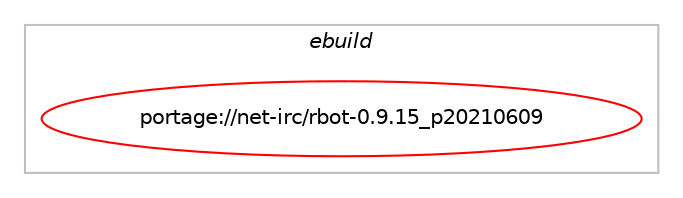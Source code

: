 digraph prolog {

# *************
# Graph options
# *************

newrank=true;
concentrate=true;
compound=true;
graph [rankdir=LR,fontname=Helvetica,fontsize=10,ranksep=1.5];#, ranksep=2.5, nodesep=0.2];
edge  [arrowhead=vee];
node  [fontname=Helvetica,fontsize=10];

# **********
# The ebuild
# **********

subgraph cluster_leftcol {
color=gray;
label=<<i>ebuild</i>>;
id [label="portage://net-irc/rbot-0.9.15_p20210609", color=red, width=4, href="../net-irc/rbot-0.9.15_p20210609.svg"];
}

# ****************
# The dependencies
# ****************

subgraph cluster_midcol {
color=gray;
label=<<i>dependencies</i>>;
subgraph cluster_compile {
fillcolor="#eeeeee";
style=filled;
label=<<i>compile</i>>;
# *** BEGIN UNKNOWN DEPENDENCY TYPE (TODO) ***
# id -> equal(use_conditional_group(positive,ruby_targets_ruby31,portage://net-irc/rbot-0.9.15_p20210609,[package_dependency(portage://net-irc/rbot-0.9.15_p20210609,install,no,dev-lang,ruby,none,[,,],[slot(3.1)],[])]))
# *** END UNKNOWN DEPENDENCY TYPE (TODO) ***

# *** BEGIN UNKNOWN DEPENDENCY TYPE (TODO) ***
# id -> equal(use_conditional_group(positive,ruby_targets_ruby32,portage://net-irc/rbot-0.9.15_p20210609,[package_dependency(portage://net-irc/rbot-0.9.15_p20210609,install,no,dev-lang,ruby,none,[,,],[slot(3.2)],[])]))
# *** END UNKNOWN DEPENDENCY TYPE (TODO) ***

# *** BEGIN UNKNOWN DEPENDENCY TYPE (TODO) ***
# id -> equal(package_dependency(portage://net-irc/rbot-0.9.15_p20210609,install,no,acct-group,rbot,none,[,,],[],[]))
# *** END UNKNOWN DEPENDENCY TYPE (TODO) ***

# *** BEGIN UNKNOWN DEPENDENCY TYPE (TODO) ***
# id -> equal(package_dependency(portage://net-irc/rbot-0.9.15_p20210609,install,no,acct-user,rbot,none,[,,],[],[]))
# *** END UNKNOWN DEPENDENCY TYPE (TODO) ***

}
subgraph cluster_compileandrun {
fillcolor="#eeeeee";
style=filled;
label=<<i>compile and run</i>>;
}
subgraph cluster_run {
fillcolor="#eeeeee";
style=filled;
label=<<i>run</i>>;
# *** BEGIN UNKNOWN DEPENDENCY TYPE (TODO) ***
# id -> equal(use_conditional_group(positive,cal,portage://net-irc/rbot-0.9.15_p20210609,[package_dependency(portage://net-irc/rbot-0.9.15_p20210609,run,no,sys-apps,util-linux,none,[,,],[],[])]))
# *** END UNKNOWN DEPENDENCY TYPE (TODO) ***

# *** BEGIN UNKNOWN DEPENDENCY TYPE (TODO) ***
# id -> equal(use_conditional_group(positive,figlet,portage://net-irc/rbot-0.9.15_p20210609,[package_dependency(portage://net-irc/rbot-0.9.15_p20210609,run,no,app-misc,figlet,none,[,,],[],[])]))
# *** END UNKNOWN DEPENDENCY TYPE (TODO) ***

# *** BEGIN UNKNOWN DEPENDENCY TYPE (TODO) ***
# id -> equal(use_conditional_group(positive,fortune,portage://net-irc/rbot-0.9.15_p20210609,[package_dependency(portage://net-irc/rbot-0.9.15_p20210609,run,no,games-misc,fortune-mod,none,[,,],[],[])]))
# *** END UNKNOWN DEPENDENCY TYPE (TODO) ***

# *** BEGIN UNKNOWN DEPENDENCY TYPE (TODO) ***
# id -> equal(use_conditional_group(positive,host,portage://net-irc/rbot-0.9.15_p20210609,[package_dependency(portage://net-irc/rbot-0.9.15_p20210609,run,no,net-dns,bind-tools,none,[,,],[],[])]))
# *** END UNKNOWN DEPENDENCY TYPE (TODO) ***

# *** BEGIN UNKNOWN DEPENDENCY TYPE (TODO) ***
# id -> equal(use_conditional_group(positive,ruby_targets_ruby31,portage://net-irc/rbot-0.9.15_p20210609,[package_dependency(portage://net-irc/rbot-0.9.15_p20210609,run,no,dev-lang,ruby,none,[,,],[slot(3.1)],[])]))
# *** END UNKNOWN DEPENDENCY TYPE (TODO) ***

# *** BEGIN UNKNOWN DEPENDENCY TYPE (TODO) ***
# id -> equal(use_conditional_group(positive,ruby_targets_ruby31,portage://net-irc/rbot-0.9.15_p20210609,[package_dependency(portage://net-irc/rbot-0.9.15_p20210609,run,no,dev-ruby,tokyocabinet,none,[,,],[],[use(enable(ruby_targets_ruby31),negative)]),use_conditional_group(positive,timezone,portage://net-irc/rbot-0.9.15_p20210609,[package_dependency(portage://net-irc/rbot-0.9.15_p20210609,run,no,dev-ruby,tzinfo,none,[,,],any_different_slot,[use(enable(ruby_targets_ruby31),negative)])]),use_conditional_group(positive,translator,portage://net-irc/rbot-0.9.15_p20210609,[package_dependency(portage://net-irc/rbot-0.9.15_p20210609,run,no,dev-ruby,mechanize,none,[,,],[],[use(enable(ruby_targets_ruby31),negative)])]),use_conditional_group(positive,nls,portage://net-irc/rbot-0.9.15_p20210609,[package_dependency(portage://net-irc/rbot-0.9.15_p20210609,run,no,dev-ruby,ruby-gettext,none,[,,],[],[use(enable(ruby_targets_ruby31),negative)]),package_dependency(portage://net-irc/rbot-0.9.15_p20210609,run,no,dev-ruby,locale,greaterequal,[2.0.5,,-r2,2.0.5-r2],[],[use(enable(ruby_targets_ruby31),negative)])])]))
# *** END UNKNOWN DEPENDENCY TYPE (TODO) ***

# *** BEGIN UNKNOWN DEPENDENCY TYPE (TODO) ***
# id -> equal(use_conditional_group(positive,ruby_targets_ruby32,portage://net-irc/rbot-0.9.15_p20210609,[package_dependency(portage://net-irc/rbot-0.9.15_p20210609,run,no,dev-lang,ruby,none,[,,],[slot(3.2)],[])]))
# *** END UNKNOWN DEPENDENCY TYPE (TODO) ***

# *** BEGIN UNKNOWN DEPENDENCY TYPE (TODO) ***
# id -> equal(use_conditional_group(positive,ruby_targets_ruby32,portage://net-irc/rbot-0.9.15_p20210609,[package_dependency(portage://net-irc/rbot-0.9.15_p20210609,run,no,dev-ruby,tokyocabinet,none,[,,],[],[use(enable(ruby_targets_ruby32),negative)]),use_conditional_group(positive,timezone,portage://net-irc/rbot-0.9.15_p20210609,[package_dependency(portage://net-irc/rbot-0.9.15_p20210609,run,no,dev-ruby,tzinfo,none,[,,],any_different_slot,[use(enable(ruby_targets_ruby32),negative)])]),use_conditional_group(positive,translator,portage://net-irc/rbot-0.9.15_p20210609,[package_dependency(portage://net-irc/rbot-0.9.15_p20210609,run,no,dev-ruby,mechanize,none,[,,],[],[use(enable(ruby_targets_ruby32),negative)])]),use_conditional_group(positive,nls,portage://net-irc/rbot-0.9.15_p20210609,[package_dependency(portage://net-irc/rbot-0.9.15_p20210609,run,no,dev-ruby,ruby-gettext,none,[,,],[],[use(enable(ruby_targets_ruby32),negative)]),package_dependency(portage://net-irc/rbot-0.9.15_p20210609,run,no,dev-ruby,locale,greaterequal,[2.0.5,,-r2,2.0.5-r2],[],[use(enable(ruby_targets_ruby32),negative)])])]))
# *** END UNKNOWN DEPENDENCY TYPE (TODO) ***

# *** BEGIN UNKNOWN DEPENDENCY TYPE (TODO) ***
# id -> equal(use_conditional_group(positive,spell,portage://net-irc/rbot-0.9.15_p20210609,[use_conditional_group(positive,aspell,portage://net-irc/rbot-0.9.15_p20210609,[package_dependency(portage://net-irc/rbot-0.9.15_p20210609,run,no,app-text,aspell,none,[,,],[],[])]),use_conditional_group(negative,aspell,portage://net-irc/rbot-0.9.15_p20210609,[package_dependency(portage://net-irc/rbot-0.9.15_p20210609,run,no,app-text,hunspell,none,[,,],[],[])])]))
# *** END UNKNOWN DEPENDENCY TYPE (TODO) ***

# *** BEGIN UNKNOWN DEPENDENCY TYPE (TODO) ***
# id -> equal(use_conditional_group(positive,sqlite,portage://net-irc/rbot-0.9.15_p20210609,[package_dependency(portage://net-irc/rbot-0.9.15_p20210609,run,no,dev-ruby,sqlite3,none,[,,],[],[])]))
# *** END UNKNOWN DEPENDENCY TYPE (TODO) ***

# *** BEGIN UNKNOWN DEPENDENCY TYPE (TODO) ***
# id -> equal(use_conditional_group(positive,toilet,portage://net-irc/rbot-0.9.15_p20210609,[package_dependency(portage://net-irc/rbot-0.9.15_p20210609,run,no,app-misc,toilet,none,[,,],[],[])]))
# *** END UNKNOWN DEPENDENCY TYPE (TODO) ***

# *** BEGIN UNKNOWN DEPENDENCY TYPE (TODO) ***
# id -> equal(package_dependency(portage://net-irc/rbot-0.9.15_p20210609,run,no,acct-group,rbot,none,[,,],[],[]))
# *** END UNKNOWN DEPENDENCY TYPE (TODO) ***

# *** BEGIN UNKNOWN DEPENDENCY TYPE (TODO) ***
# id -> equal(package_dependency(portage://net-irc/rbot-0.9.15_p20210609,run,no,acct-user,rbot,none,[,,],[],[]))
# *** END UNKNOWN DEPENDENCY TYPE (TODO) ***

}
}

# **************
# The candidates
# **************

subgraph cluster_choices {
rank=same;
color=gray;
label=<<i>candidates</i>>;

}

}
